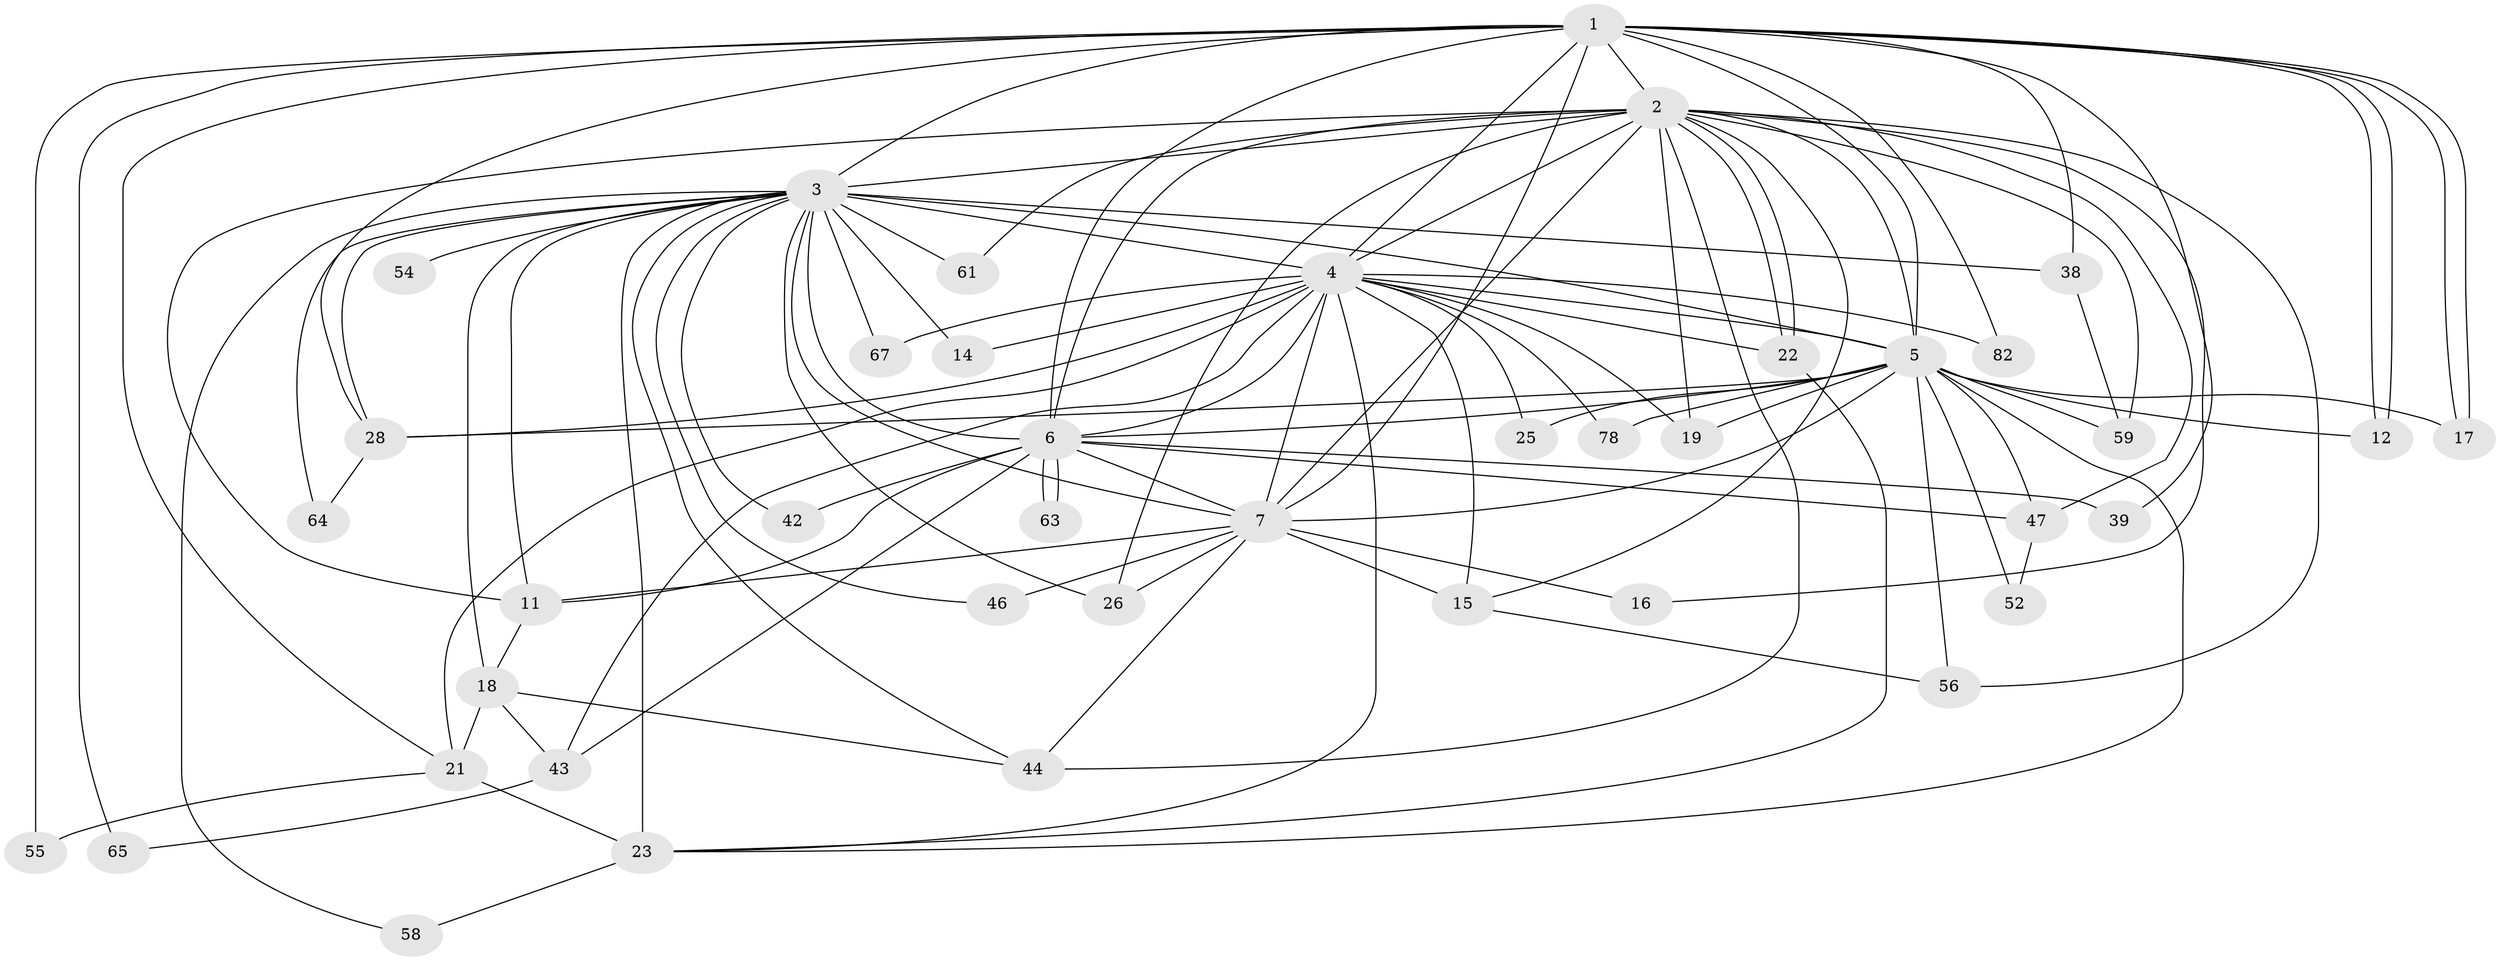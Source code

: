 // original degree distribution, {23: 0.024096385542168676, 22: 0.012048192771084338, 17: 0.024096385542168676, 24: 0.012048192771084338, 15: 0.024096385542168676, 18: 0.012048192771084338, 14: 0.012048192771084338, 5: 0.012048192771084338, 3: 0.20481927710843373, 2: 0.5180722891566265, 4: 0.12048192771084337, 6: 0.024096385542168676}
// Generated by graph-tools (version 1.1) at 2025/13/03/09/25 04:13:48]
// undirected, 41 vertices, 108 edges
graph export_dot {
graph [start="1"]
  node [color=gray90,style=filled];
  1;
  2;
  3 [super="+62+8"];
  4 [super="+24"];
  5 [super="+27"];
  6 [super="+13"];
  7 [super="+9+41+60"];
  11 [super="+31"];
  12 [super="+29"];
  14;
  15 [super="+30"];
  16;
  17 [super="+34"];
  18 [super="+36+37"];
  19 [super="+75"];
  21;
  22 [super="+79+73"];
  23 [super="+49"];
  25;
  26;
  28 [super="+51"];
  38 [super="+76"];
  39;
  42;
  43 [super="+80"];
  44 [super="+57"];
  46;
  47 [super="+68"];
  52;
  54;
  55;
  56;
  58;
  59;
  61;
  63;
  64;
  65;
  67;
  78;
  82;
  1 -- 2;
  1 -- 3 [weight=4];
  1 -- 4;
  1 -- 5 [weight=2];
  1 -- 6;
  1 -- 7 [weight=3];
  1 -- 12;
  1 -- 12;
  1 -- 17;
  1 -- 17;
  1 -- 21;
  1 -- 38;
  1 -- 39;
  1 -- 55;
  1 -- 65;
  1 -- 82;
  1 -- 28;
  2 -- 3 [weight=4];
  2 -- 4;
  2 -- 5;
  2 -- 6;
  2 -- 7 [weight=2];
  2 -- 11;
  2 -- 16;
  2 -- 19;
  2 -- 22;
  2 -- 22;
  2 -- 26;
  2 -- 44;
  2 -- 56;
  2 -- 59;
  2 -- 61;
  2 -- 47;
  2 -- 15;
  3 -- 4 [weight=4];
  3 -- 5 [weight=4];
  3 -- 6 [weight=3];
  3 -- 7 [weight=6];
  3 -- 14;
  3 -- 18 [weight=3];
  3 -- 38;
  3 -- 46;
  3 -- 54 [weight=2];
  3 -- 61;
  3 -- 44;
  3 -- 64;
  3 -- 67;
  3 -- 11;
  3 -- 23 [weight=2];
  3 -- 26;
  3 -- 28;
  3 -- 42;
  3 -- 58;
  4 -- 5 [weight=2];
  4 -- 6;
  4 -- 7 [weight=3];
  4 -- 14;
  4 -- 15 [weight=2];
  4 -- 21;
  4 -- 23;
  4 -- 25;
  4 -- 28;
  4 -- 43;
  4 -- 67;
  4 -- 78;
  4 -- 82;
  4 -- 22;
  4 -- 19;
  5 -- 6 [weight=2];
  5 -- 7 [weight=4];
  5 -- 19;
  5 -- 25;
  5 -- 28 [weight=2];
  5 -- 47;
  5 -- 52;
  5 -- 56;
  5 -- 59;
  5 -- 78;
  5 -- 17;
  5 -- 23;
  5 -- 12;
  6 -- 7 [weight=4];
  6 -- 39;
  6 -- 42;
  6 -- 43;
  6 -- 47;
  6 -- 63;
  6 -- 63;
  6 -- 11;
  7 -- 46;
  7 -- 44;
  7 -- 15;
  7 -- 16;
  7 -- 26;
  7 -- 11;
  11 -- 18;
  15 -- 56;
  18 -- 21 [weight=2];
  18 -- 43;
  18 -- 44;
  21 -- 23;
  21 -- 55;
  22 -- 23;
  23 -- 58;
  28 -- 64;
  38 -- 59;
  43 -- 65;
  47 -- 52;
}
